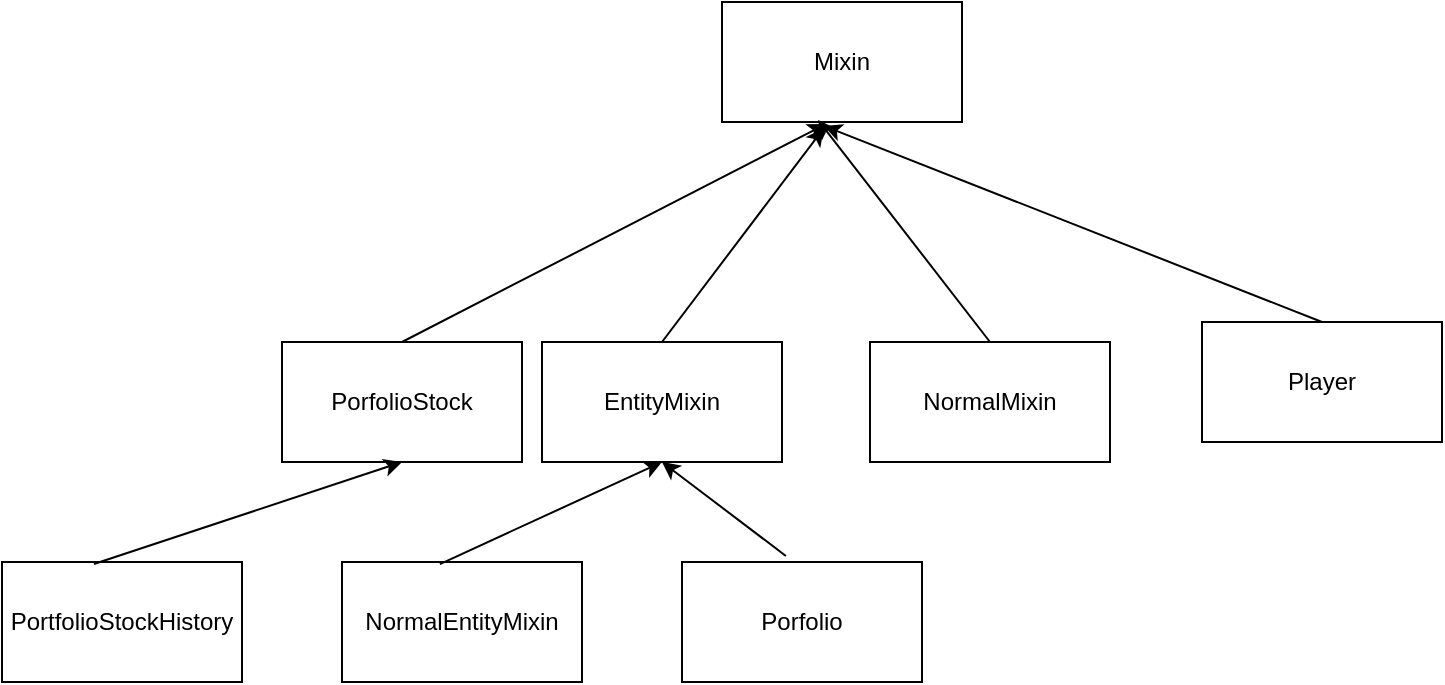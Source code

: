 <mxfile version="14.4.3" type="github">
  <diagram id="KzNmRiwHdIchwUXd6RwU" name="Page-1">
    <mxGraphModel dx="1102" dy="614" grid="1" gridSize="10" guides="1" tooltips="1" connect="1" arrows="1" fold="1" page="1" pageScale="1" pageWidth="827" pageHeight="1169" math="0" shadow="0">
      <root>
        <mxCell id="0" />
        <mxCell id="1" parent="0" />
        <mxCell id="p4EtuSkIxIJoAtjcQ_KK-1" value="Mixin" style="rounded=0;whiteSpace=wrap;html=1;" vertex="1" parent="1">
          <mxGeometry x="420" y="200" width="120" height="60" as="geometry" />
        </mxCell>
        <mxCell id="p4EtuSkIxIJoAtjcQ_KK-3" value="" style="endArrow=classic;html=1;entryX=0.433;entryY=1.017;entryDx=0;entryDy=0;entryPerimeter=0;exitX=0.5;exitY=0;exitDx=0;exitDy=0;" edge="1" parent="1" source="p4EtuSkIxIJoAtjcQ_KK-9" target="p4EtuSkIxIJoAtjcQ_KK-1">
          <mxGeometry width="50" height="50" relative="1" as="geometry">
            <mxPoint x="260" y="370" as="sourcePoint" />
            <mxPoint x="310" y="320" as="targetPoint" />
          </mxGeometry>
        </mxCell>
        <mxCell id="p4EtuSkIxIJoAtjcQ_KK-4" value="NormalMixin" style="rounded=0;whiteSpace=wrap;html=1;" vertex="1" parent="1">
          <mxGeometry x="494" y="370" width="120" height="60" as="geometry" />
        </mxCell>
        <mxCell id="p4EtuSkIxIJoAtjcQ_KK-5" value="Player" style="rounded=0;whiteSpace=wrap;html=1;" vertex="1" parent="1">
          <mxGeometry x="660" y="360" width="120" height="60" as="geometry" />
        </mxCell>
        <mxCell id="p4EtuSkIxIJoAtjcQ_KK-6" value="EntityMixin" style="rounded=0;whiteSpace=wrap;html=1;" vertex="1" parent="1">
          <mxGeometry x="330" y="370" width="120" height="60" as="geometry" />
        </mxCell>
        <mxCell id="p4EtuSkIxIJoAtjcQ_KK-7" value="NormalEntityMixin" style="rounded=0;whiteSpace=wrap;html=1;" vertex="1" parent="1">
          <mxGeometry x="230" y="480" width="120" height="60" as="geometry" />
        </mxCell>
        <mxCell id="p4EtuSkIxIJoAtjcQ_KK-8" value="Porfolio" style="rounded=0;whiteSpace=wrap;html=1;" vertex="1" parent="1">
          <mxGeometry x="400" y="480" width="120" height="60" as="geometry" />
        </mxCell>
        <mxCell id="p4EtuSkIxIJoAtjcQ_KK-9" value="PorfolioStock" style="rounded=0;whiteSpace=wrap;html=1;" vertex="1" parent="1">
          <mxGeometry x="200" y="370" width="120" height="60" as="geometry" />
        </mxCell>
        <mxCell id="p4EtuSkIxIJoAtjcQ_KK-10" value="" style="endArrow=classic;html=1;entryX=0.425;entryY=1.05;entryDx=0;entryDy=0;entryPerimeter=0;exitX=0.5;exitY=0;exitDx=0;exitDy=0;" edge="1" parent="1" source="p4EtuSkIxIJoAtjcQ_KK-6" target="p4EtuSkIxIJoAtjcQ_KK-1">
          <mxGeometry width="50" height="50" relative="1" as="geometry">
            <mxPoint x="270" y="380" as="sourcePoint" />
            <mxPoint x="556" y="341" as="targetPoint" />
          </mxGeometry>
        </mxCell>
        <mxCell id="p4EtuSkIxIJoAtjcQ_KK-11" value="" style="endArrow=classic;html=1;entryX=0.4;entryY=0.983;entryDx=0;entryDy=0;entryPerimeter=0;exitX=0.5;exitY=0;exitDx=0;exitDy=0;" edge="1" parent="1" source="p4EtuSkIxIJoAtjcQ_KK-4" target="p4EtuSkIxIJoAtjcQ_KK-1">
          <mxGeometry width="50" height="50" relative="1" as="geometry">
            <mxPoint x="280" y="390" as="sourcePoint" />
            <mxPoint x="565.96" y="351.02" as="targetPoint" />
          </mxGeometry>
        </mxCell>
        <mxCell id="p4EtuSkIxIJoAtjcQ_KK-12" value="" style="endArrow=classic;html=1;entryX=0.425;entryY=1.033;entryDx=0;entryDy=0;entryPerimeter=0;exitX=0.5;exitY=0;exitDx=0;exitDy=0;" edge="1" parent="1" source="p4EtuSkIxIJoAtjcQ_KK-5" target="p4EtuSkIxIJoAtjcQ_KK-1">
          <mxGeometry width="50" height="50" relative="1" as="geometry">
            <mxPoint x="290" y="400" as="sourcePoint" />
            <mxPoint x="575.96" y="361.02" as="targetPoint" />
          </mxGeometry>
        </mxCell>
        <mxCell id="p4EtuSkIxIJoAtjcQ_KK-13" value="" style="endArrow=classic;html=1;entryX=0.5;entryY=1;entryDx=0;entryDy=0;exitX=0.408;exitY=0.017;exitDx=0;exitDy=0;exitPerimeter=0;" edge="1" parent="1" source="p4EtuSkIxIJoAtjcQ_KK-7" target="p4EtuSkIxIJoAtjcQ_KK-6">
          <mxGeometry width="50" height="50" relative="1" as="geometry">
            <mxPoint x="300" y="410" as="sourcePoint" />
            <mxPoint x="585.96" y="371.02" as="targetPoint" />
          </mxGeometry>
        </mxCell>
        <mxCell id="p4EtuSkIxIJoAtjcQ_KK-14" value="" style="endArrow=classic;html=1;entryX=0.5;entryY=1;entryDx=0;entryDy=0;exitX=0.433;exitY=-0.05;exitDx=0;exitDy=0;exitPerimeter=0;" edge="1" parent="1" source="p4EtuSkIxIJoAtjcQ_KK-8" target="p4EtuSkIxIJoAtjcQ_KK-6">
          <mxGeometry width="50" height="50" relative="1" as="geometry">
            <mxPoint x="310" y="420" as="sourcePoint" />
            <mxPoint x="595.96" y="381.02" as="targetPoint" />
          </mxGeometry>
        </mxCell>
        <mxCell id="p4EtuSkIxIJoAtjcQ_KK-15" value="PortfolioStockHistory" style="rounded=0;whiteSpace=wrap;html=1;" vertex="1" parent="1">
          <mxGeometry x="60" y="480" width="120" height="60" as="geometry" />
        </mxCell>
        <mxCell id="p4EtuSkIxIJoAtjcQ_KK-16" value="" style="endArrow=classic;html=1;entryX=0.5;entryY=1;entryDx=0;entryDy=0;exitX=0.383;exitY=0.017;exitDx=0;exitDy=0;exitPerimeter=0;" edge="1" parent="1" source="p4EtuSkIxIJoAtjcQ_KK-15" target="p4EtuSkIxIJoAtjcQ_KK-9">
          <mxGeometry width="50" height="50" relative="1" as="geometry">
            <mxPoint x="100" y="470" as="sourcePoint" />
            <mxPoint x="150" y="420" as="targetPoint" />
          </mxGeometry>
        </mxCell>
      </root>
    </mxGraphModel>
  </diagram>
</mxfile>

